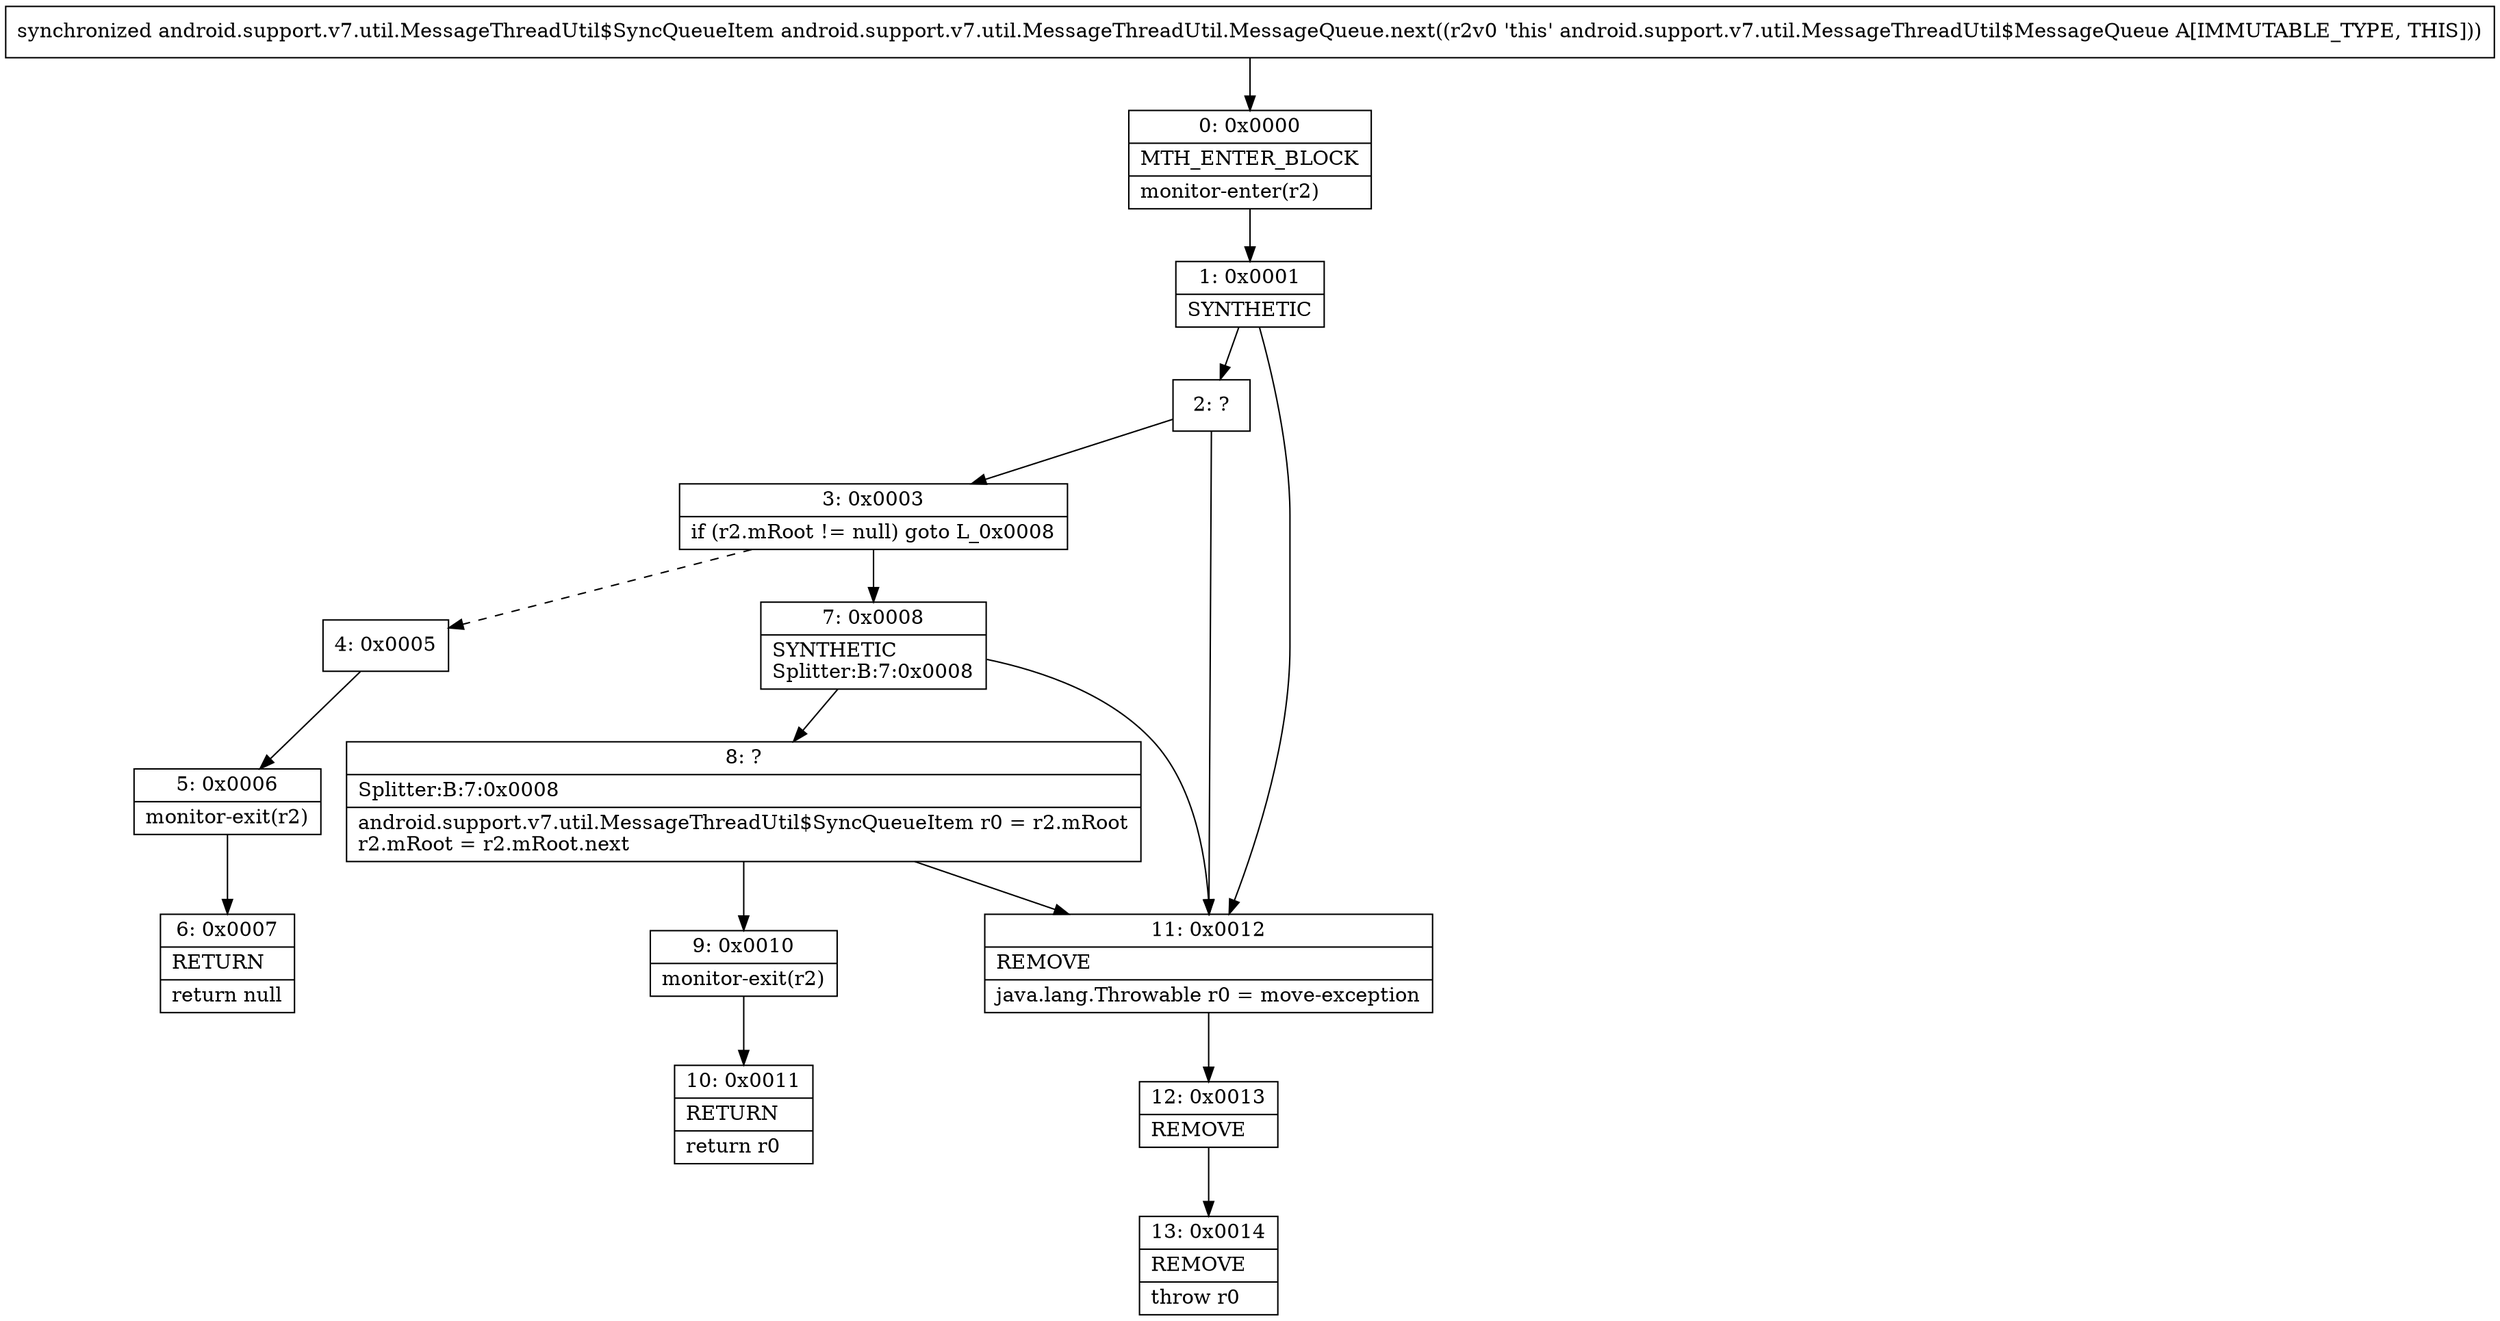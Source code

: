 digraph "CFG forandroid.support.v7.util.MessageThreadUtil.MessageQueue.next()Landroid\/support\/v7\/util\/MessageThreadUtil$SyncQueueItem;" {
Node_0 [shape=record,label="{0\:\ 0x0000|MTH_ENTER_BLOCK\l|monitor\-enter(r2)\l}"];
Node_1 [shape=record,label="{1\:\ 0x0001|SYNTHETIC\l}"];
Node_2 [shape=record,label="{2\:\ ?}"];
Node_3 [shape=record,label="{3\:\ 0x0003|if (r2.mRoot != null) goto L_0x0008\l}"];
Node_4 [shape=record,label="{4\:\ 0x0005}"];
Node_5 [shape=record,label="{5\:\ 0x0006|monitor\-exit(r2)\l}"];
Node_6 [shape=record,label="{6\:\ 0x0007|RETURN\l|return null\l}"];
Node_7 [shape=record,label="{7\:\ 0x0008|SYNTHETIC\lSplitter:B:7:0x0008\l}"];
Node_8 [shape=record,label="{8\:\ ?|Splitter:B:7:0x0008\l|android.support.v7.util.MessageThreadUtil$SyncQueueItem r0 = r2.mRoot\lr2.mRoot = r2.mRoot.next\l}"];
Node_9 [shape=record,label="{9\:\ 0x0010|monitor\-exit(r2)\l}"];
Node_10 [shape=record,label="{10\:\ 0x0011|RETURN\l|return r0\l}"];
Node_11 [shape=record,label="{11\:\ 0x0012|REMOVE\l|java.lang.Throwable r0 = move\-exception\l}"];
Node_12 [shape=record,label="{12\:\ 0x0013|REMOVE\l}"];
Node_13 [shape=record,label="{13\:\ 0x0014|REMOVE\l|throw r0\l}"];
MethodNode[shape=record,label="{synchronized android.support.v7.util.MessageThreadUtil$SyncQueueItem android.support.v7.util.MessageThreadUtil.MessageQueue.next((r2v0 'this' android.support.v7.util.MessageThreadUtil$MessageQueue A[IMMUTABLE_TYPE, THIS])) }"];
MethodNode -> Node_0;
Node_0 -> Node_1;
Node_1 -> Node_2;
Node_1 -> Node_11;
Node_2 -> Node_3;
Node_2 -> Node_11;
Node_3 -> Node_4[style=dashed];
Node_3 -> Node_7;
Node_4 -> Node_5;
Node_5 -> Node_6;
Node_7 -> Node_8;
Node_7 -> Node_11;
Node_8 -> Node_9;
Node_8 -> Node_11;
Node_9 -> Node_10;
Node_11 -> Node_12;
Node_12 -> Node_13;
}

